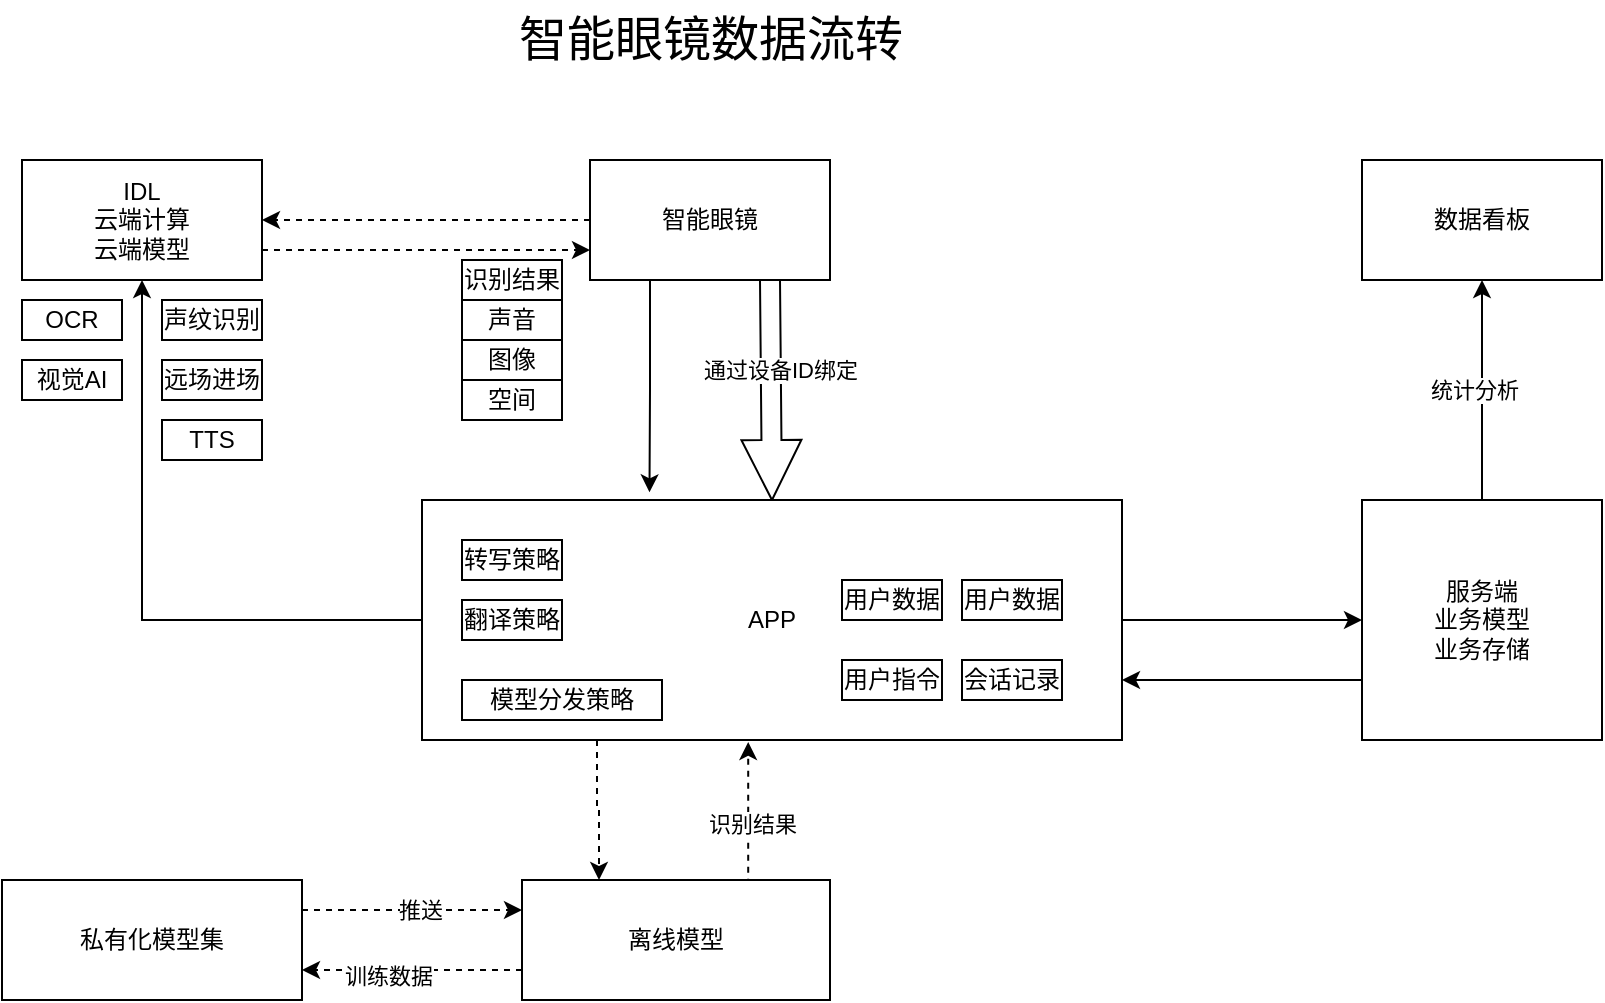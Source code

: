 <mxfile version="28.2.1">
  <diagram name="第 1 页" id="utXQt0eV8dfhMZ8OBYka">
    <mxGraphModel dx="1042" dy="570" grid="1" gridSize="10" guides="1" tooltips="1" connect="1" arrows="1" fold="1" page="1" pageScale="1" pageWidth="827" pageHeight="1169" background="none" math="0" shadow="0">
      <root>
        <mxCell id="0" />
        <mxCell id="1" parent="0" />
        <mxCell id="LWi7Ic_0PBdndrIsriia-27" style="edgeStyle=orthogonalEdgeStyle;rounded=0;orthogonalLoop=1;jettySize=auto;html=1;exitX=1;exitY=0.75;exitDx=0;exitDy=0;entryX=0;entryY=0.75;entryDx=0;entryDy=0;dashed=1;" edge="1" parent="1" source="OEhnnd2OqHWiDYyRvEhz-1" target="LWi7Ic_0PBdndrIsriia-1">
          <mxGeometry relative="1" as="geometry" />
        </mxCell>
        <mxCell id="OEhnnd2OqHWiDYyRvEhz-1" value="IDL&lt;div&gt;云端计算&lt;br&gt;云端模型&lt;/div&gt;" style="rounded=0;whiteSpace=wrap;html=1;" parent="1" vertex="1">
          <mxGeometry x="70" y="410" width="120" height="60" as="geometry" />
        </mxCell>
        <mxCell id="LWi7Ic_0PBdndrIsriia-6" style="edgeStyle=orthogonalEdgeStyle;rounded=0;orthogonalLoop=1;jettySize=auto;html=1;entryX=0.325;entryY=-0.032;entryDx=0;entryDy=0;entryPerimeter=0;exitX=0.25;exitY=1;exitDx=0;exitDy=0;" edge="1" parent="1" source="LWi7Ic_0PBdndrIsriia-1" target="LWi7Ic_0PBdndrIsriia-4">
          <mxGeometry relative="1" as="geometry">
            <mxPoint x="414" y="470" as="sourcePoint" />
            <mxPoint x="384" y="620" as="targetPoint" />
          </mxGeometry>
        </mxCell>
        <mxCell id="LWi7Ic_0PBdndrIsriia-9" style="rounded=0;orthogonalLoop=1;jettySize=auto;html=1;exitX=0.75;exitY=1;exitDx=0;exitDy=0;entryX=0.5;entryY=0;entryDx=0;entryDy=0;shape=arrow;" edge="1" parent="1" source="LWi7Ic_0PBdndrIsriia-1" target="LWi7Ic_0PBdndrIsriia-4">
          <mxGeometry relative="1" as="geometry" />
        </mxCell>
        <mxCell id="LWi7Ic_0PBdndrIsriia-10" value="通过设备ID绑定" style="edgeLabel;html=1;align=center;verticalAlign=middle;resizable=0;points=[];" vertex="1" connectable="0" parent="LWi7Ic_0PBdndrIsriia-9">
          <mxGeometry x="-0.179" y="4" relative="1" as="geometry">
            <mxPoint as="offset" />
          </mxGeometry>
        </mxCell>
        <mxCell id="LWi7Ic_0PBdndrIsriia-12" style="edgeStyle=orthogonalEdgeStyle;rounded=0;orthogonalLoop=1;jettySize=auto;html=1;entryX=1;entryY=0.5;entryDx=0;entryDy=0;dashed=1;" edge="1" parent="1" source="LWi7Ic_0PBdndrIsriia-1" target="OEhnnd2OqHWiDYyRvEhz-1">
          <mxGeometry relative="1" as="geometry" />
        </mxCell>
        <mxCell id="LWi7Ic_0PBdndrIsriia-1" value="智能眼镜" style="rounded=0;whiteSpace=wrap;html=1;" vertex="1" parent="1">
          <mxGeometry x="354" y="410" width="120" height="60" as="geometry" />
        </mxCell>
        <mxCell id="LWi7Ic_0PBdndrIsriia-34" style="edgeStyle=orthogonalEdgeStyle;rounded=0;orthogonalLoop=1;jettySize=auto;html=1;exitX=0;exitY=0.75;exitDx=0;exitDy=0;entryX=1;entryY=0.75;entryDx=0;entryDy=0;" edge="1" parent="1" source="LWi7Ic_0PBdndrIsriia-2" target="LWi7Ic_0PBdndrIsriia-4">
          <mxGeometry relative="1" as="geometry" />
        </mxCell>
        <mxCell id="LWi7Ic_0PBdndrIsriia-54" style="edgeStyle=orthogonalEdgeStyle;rounded=0;orthogonalLoop=1;jettySize=auto;html=1;exitX=0.5;exitY=0;exitDx=0;exitDy=0;entryX=0.5;entryY=1;entryDx=0;entryDy=0;" edge="1" parent="1" source="LWi7Ic_0PBdndrIsriia-2" target="LWi7Ic_0PBdndrIsriia-53">
          <mxGeometry relative="1" as="geometry" />
        </mxCell>
        <mxCell id="LWi7Ic_0PBdndrIsriia-55" value="统计分析" style="edgeLabel;html=1;align=center;verticalAlign=middle;resizable=0;points=[];" vertex="1" connectable="0" parent="LWi7Ic_0PBdndrIsriia-54">
          <mxGeometry x="0.004" y="4" relative="1" as="geometry">
            <mxPoint as="offset" />
          </mxGeometry>
        </mxCell>
        <mxCell id="LWi7Ic_0PBdndrIsriia-2" value="服务端&lt;div&gt;业务模型&lt;/div&gt;&lt;div&gt;业务存储&lt;/div&gt;" style="whiteSpace=wrap;html=1;rounded=0;" vertex="1" parent="1">
          <mxGeometry x="740" y="580" width="120" height="120" as="geometry" />
        </mxCell>
        <mxCell id="LWi7Ic_0PBdndrIsriia-5" style="edgeStyle=orthogonalEdgeStyle;rounded=0;orthogonalLoop=1;jettySize=auto;html=1;entryX=0.5;entryY=1;entryDx=0;entryDy=0;" edge="1" parent="1" source="LWi7Ic_0PBdndrIsriia-4" target="OEhnnd2OqHWiDYyRvEhz-1">
          <mxGeometry relative="1" as="geometry" />
        </mxCell>
        <mxCell id="LWi7Ic_0PBdndrIsriia-11" style="edgeStyle=orthogonalEdgeStyle;rounded=0;orthogonalLoop=1;jettySize=auto;html=1;exitX=1;exitY=0.5;exitDx=0;exitDy=0;entryX=0;entryY=0.5;entryDx=0;entryDy=0;" edge="1" parent="1" source="LWi7Ic_0PBdndrIsriia-4" target="LWi7Ic_0PBdndrIsriia-2">
          <mxGeometry relative="1" as="geometry" />
        </mxCell>
        <mxCell id="LWi7Ic_0PBdndrIsriia-15" style="edgeStyle=orthogonalEdgeStyle;rounded=0;orthogonalLoop=1;jettySize=auto;html=1;exitX=0.25;exitY=1;exitDx=0;exitDy=0;entryX=0.25;entryY=0;entryDx=0;entryDy=0;dashed=1;" edge="1" parent="1" source="LWi7Ic_0PBdndrIsriia-4" target="LWi7Ic_0PBdndrIsriia-13">
          <mxGeometry relative="1" as="geometry" />
        </mxCell>
        <mxCell id="LWi7Ic_0PBdndrIsriia-4" value="APP" style="rounded=0;whiteSpace=wrap;html=1;" vertex="1" parent="1">
          <mxGeometry x="270" y="580" width="350" height="120" as="geometry" />
        </mxCell>
        <mxCell id="LWi7Ic_0PBdndrIsriia-16" style="edgeStyle=orthogonalEdgeStyle;rounded=0;orthogonalLoop=1;jettySize=auto;html=1;exitX=0.75;exitY=0;exitDx=0;exitDy=0;entryX=0.466;entryY=1.008;entryDx=0;entryDy=0;dashed=1;entryPerimeter=0;" edge="1" parent="1" source="LWi7Ic_0PBdndrIsriia-13" target="LWi7Ic_0PBdndrIsriia-4">
          <mxGeometry relative="1" as="geometry">
            <Array as="points">
              <mxPoint x="433" y="770" />
            </Array>
          </mxGeometry>
        </mxCell>
        <mxCell id="LWi7Ic_0PBdndrIsriia-33" value="识别结果" style="edgeLabel;html=1;align=center;verticalAlign=middle;resizable=0;points=[];" vertex="1" connectable="0" parent="LWi7Ic_0PBdndrIsriia-16">
          <mxGeometry x="-0.138" y="-2" relative="1" as="geometry">
            <mxPoint as="offset" />
          </mxGeometry>
        </mxCell>
        <mxCell id="LWi7Ic_0PBdndrIsriia-38" style="edgeStyle=orthogonalEdgeStyle;rounded=0;orthogonalLoop=1;jettySize=auto;html=1;exitX=0;exitY=0.75;exitDx=0;exitDy=0;entryX=1;entryY=0.75;entryDx=0;entryDy=0;dashed=1;" edge="1" parent="1" source="LWi7Ic_0PBdndrIsriia-13" target="LWi7Ic_0PBdndrIsriia-35">
          <mxGeometry relative="1" as="geometry" />
        </mxCell>
        <mxCell id="LWi7Ic_0PBdndrIsriia-39" value="训练数据" style="edgeLabel;html=1;align=center;verticalAlign=middle;resizable=0;points=[];" vertex="1" connectable="0" parent="LWi7Ic_0PBdndrIsriia-38">
          <mxGeometry x="0.226" y="3" relative="1" as="geometry">
            <mxPoint as="offset" />
          </mxGeometry>
        </mxCell>
        <mxCell id="LWi7Ic_0PBdndrIsriia-13" value="离线模型" style="rounded=0;whiteSpace=wrap;html=1;" vertex="1" parent="1">
          <mxGeometry x="320" y="770" width="154" height="60" as="geometry" />
        </mxCell>
        <mxCell id="LWi7Ic_0PBdndrIsriia-18" value="用户数据" style="rounded=0;whiteSpace=wrap;html=1;" vertex="1" parent="1">
          <mxGeometry x="480" y="620" width="50" height="20" as="geometry" />
        </mxCell>
        <mxCell id="LWi7Ic_0PBdndrIsriia-19" value="声纹识别" style="rounded=0;whiteSpace=wrap;html=1;" vertex="1" parent="1">
          <mxGeometry x="140" y="480" width="50" height="20" as="geometry" />
        </mxCell>
        <mxCell id="LWi7Ic_0PBdndrIsriia-20" value="远场进场" style="rounded=0;whiteSpace=wrap;html=1;" vertex="1" parent="1">
          <mxGeometry x="140" y="510" width="50" height="20" as="geometry" />
        </mxCell>
        <mxCell id="LWi7Ic_0PBdndrIsriia-22" value="TTS" style="rounded=0;whiteSpace=wrap;html=1;" vertex="1" parent="1">
          <mxGeometry x="140" y="540" width="50" height="20" as="geometry" />
        </mxCell>
        <mxCell id="LWi7Ic_0PBdndrIsriia-23" value="用户指令" style="rounded=0;whiteSpace=wrap;html=1;" vertex="1" parent="1">
          <mxGeometry x="480" y="660" width="50" height="20" as="geometry" />
        </mxCell>
        <mxCell id="LWi7Ic_0PBdndrIsriia-25" value="用户数据" style="rounded=0;whiteSpace=wrap;html=1;" vertex="1" parent="1">
          <mxGeometry x="540" y="620" width="50" height="20" as="geometry" />
        </mxCell>
        <mxCell id="LWi7Ic_0PBdndrIsriia-26" value="识别结果" style="rounded=0;whiteSpace=wrap;html=1;" vertex="1" parent="1">
          <mxGeometry x="290" y="460" width="50" height="20" as="geometry" />
        </mxCell>
        <mxCell id="LWi7Ic_0PBdndrIsriia-28" value="会话记录" style="rounded=0;whiteSpace=wrap;html=1;" vertex="1" parent="1">
          <mxGeometry x="540" y="660" width="50" height="20" as="geometry" />
        </mxCell>
        <mxCell id="LWi7Ic_0PBdndrIsriia-30" value="转写策略" style="rounded=0;whiteSpace=wrap;html=1;" vertex="1" parent="1">
          <mxGeometry x="290" y="600" width="50" height="20" as="geometry" />
        </mxCell>
        <mxCell id="LWi7Ic_0PBdndrIsriia-31" value="翻译策略" style="rounded=0;whiteSpace=wrap;html=1;" vertex="1" parent="1">
          <mxGeometry x="290" y="630" width="50" height="20" as="geometry" />
        </mxCell>
        <mxCell id="LWi7Ic_0PBdndrIsriia-36" style="edgeStyle=orthogonalEdgeStyle;rounded=0;orthogonalLoop=1;jettySize=auto;html=1;entryX=0;entryY=0.25;entryDx=0;entryDy=0;exitX=1;exitY=0.25;exitDx=0;exitDy=0;dashed=1;" edge="1" parent="1" source="LWi7Ic_0PBdndrIsriia-35" target="LWi7Ic_0PBdndrIsriia-13">
          <mxGeometry relative="1" as="geometry" />
        </mxCell>
        <mxCell id="LWi7Ic_0PBdndrIsriia-37" value="推送" style="edgeLabel;html=1;align=center;verticalAlign=middle;resizable=0;points=[];" vertex="1" connectable="0" parent="LWi7Ic_0PBdndrIsriia-36">
          <mxGeometry x="0.066" relative="1" as="geometry">
            <mxPoint as="offset" />
          </mxGeometry>
        </mxCell>
        <mxCell id="LWi7Ic_0PBdndrIsriia-35" value="私有化模型集" style="rounded=0;whiteSpace=wrap;html=1;" vertex="1" parent="1">
          <mxGeometry x="60" y="770" width="150" height="60" as="geometry" />
        </mxCell>
        <mxCell id="LWi7Ic_0PBdndrIsriia-40" value="模型分发策略" style="rounded=0;whiteSpace=wrap;html=1;" vertex="1" parent="1">
          <mxGeometry x="290" y="670" width="100" height="20" as="geometry" />
        </mxCell>
        <mxCell id="LWi7Ic_0PBdndrIsriia-42" value="&lt;font style=&quot;font-size: 24px;&quot;&gt;智能眼镜数据流转&lt;/font&gt;" style="text;html=1;align=center;verticalAlign=middle;resizable=0;points=[];autosize=1;strokeColor=none;fillColor=none;" vertex="1" parent="1">
          <mxGeometry x="304" y="330" width="220" height="40" as="geometry" />
        </mxCell>
        <mxCell id="LWi7Ic_0PBdndrIsriia-43" value="OCR" style="rounded=0;whiteSpace=wrap;html=1;" vertex="1" parent="1">
          <mxGeometry x="70" y="480" width="50" height="20" as="geometry" />
        </mxCell>
        <mxCell id="LWi7Ic_0PBdndrIsriia-45" value="视觉AI" style="rounded=0;whiteSpace=wrap;html=1;" vertex="1" parent="1">
          <mxGeometry x="70" y="510" width="50" height="20" as="geometry" />
        </mxCell>
        <mxCell id="LWi7Ic_0PBdndrIsriia-48" value="声音" style="rounded=0;whiteSpace=wrap;html=1;" vertex="1" parent="1">
          <mxGeometry x="290" y="480" width="50" height="20" as="geometry" />
        </mxCell>
        <mxCell id="LWi7Ic_0PBdndrIsriia-50" value="图像" style="rounded=0;whiteSpace=wrap;html=1;" vertex="1" parent="1">
          <mxGeometry x="290" y="500" width="50" height="20" as="geometry" />
        </mxCell>
        <mxCell id="LWi7Ic_0PBdndrIsriia-51" value="空间" style="rounded=0;whiteSpace=wrap;html=1;" vertex="1" parent="1">
          <mxGeometry x="290" y="520" width="50" height="20" as="geometry" />
        </mxCell>
        <mxCell id="LWi7Ic_0PBdndrIsriia-53" value="数据看板" style="rounded=0;whiteSpace=wrap;html=1;" vertex="1" parent="1">
          <mxGeometry x="740" y="410" width="120" height="60" as="geometry" />
        </mxCell>
      </root>
    </mxGraphModel>
  </diagram>
</mxfile>

